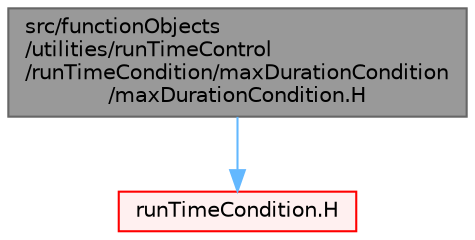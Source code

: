 digraph "src/functionObjects/utilities/runTimeControl/runTimeCondition/maxDurationCondition/maxDurationCondition.H"
{
 // LATEX_PDF_SIZE
  bgcolor="transparent";
  edge [fontname=Helvetica,fontsize=10,labelfontname=Helvetica,labelfontsize=10];
  node [fontname=Helvetica,fontsize=10,shape=box,height=0.2,width=0.4];
  Node1 [id="Node000001",label="src/functionObjects\l/utilities/runTimeControl\l/runTimeCondition/maxDurationCondition\l/maxDurationCondition.H",height=0.2,width=0.4,color="gray40", fillcolor="grey60", style="filled", fontcolor="black",tooltip=" "];
  Node1 -> Node2 [id="edge1_Node000001_Node000002",color="steelblue1",style="solid",tooltip=" "];
  Node2 [id="Node000002",label="runTimeCondition.H",height=0.2,width=0.4,color="red", fillcolor="#FFF0F0", style="filled",URL="$runTimeCondition_8H.html",tooltip=" "];
}

